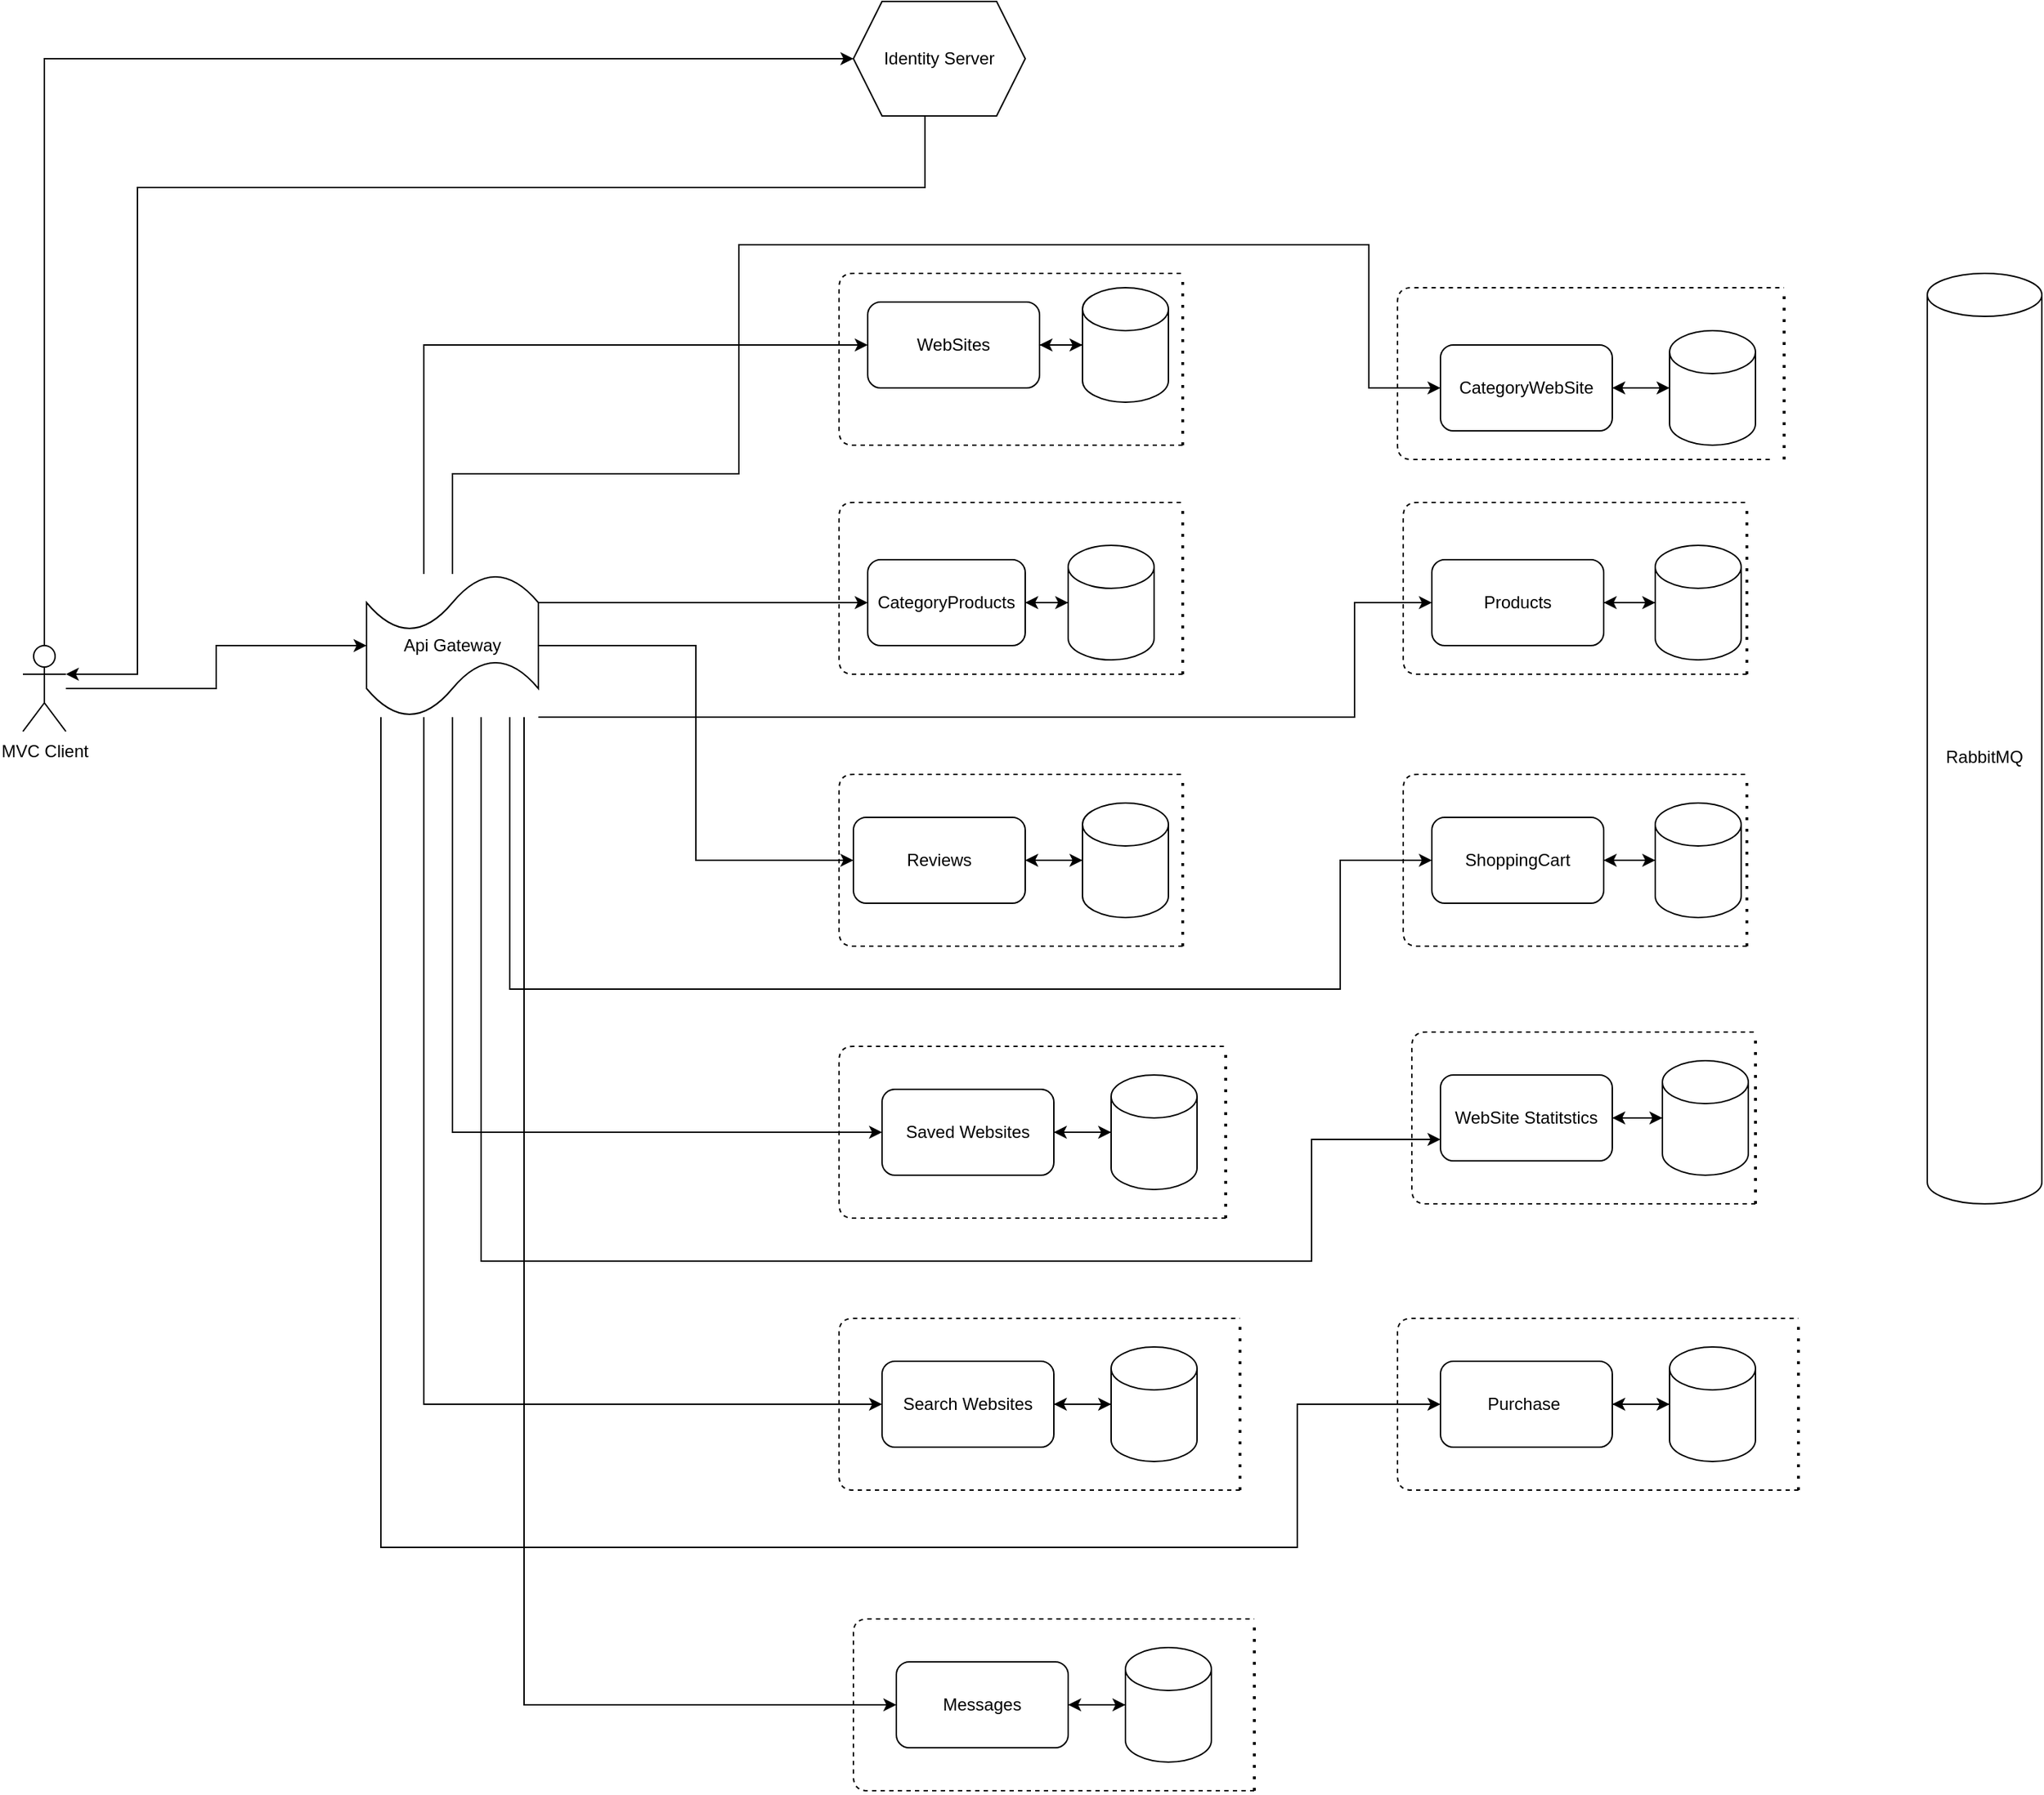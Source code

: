 <mxfile version="15.4.0" type="device"><diagram id="lKFwcA-vdjR9ejkjSFIy" name="Page-1"><mxGraphModel dx="1086" dy="1898" grid="1" gridSize="10" guides="1" tooltips="1" connect="1" arrows="1" fold="1" page="1" pageScale="1" pageWidth="850" pageHeight="1100" math="0" shadow="0"><root><mxCell id="0"/><mxCell id="1" parent="0"/><mxCell id="TrTaZKfVI_d9buG0kNOe-13" style="edgeStyle=orthogonalEdgeStyle;rounded=0;orthogonalLoop=1;jettySize=auto;html=1;" parent="1" source="-4qeNG0mzrpofmV6cpb--4" target="-4qeNG0mzrpofmV6cpb--17" edge="1"><mxGeometry relative="1" as="geometry"/></mxCell><mxCell id="-4qeNG0mzrpofmV6cpb--4" value="CategoryWebSite" style="rounded=1;whiteSpace=wrap;html=1;" parent="1" vertex="1"><mxGeometry x="1060" y="120" width="120" height="60" as="geometry"/></mxCell><mxCell id="tqNyUJOz73L2QqBxrC-Z-8" style="edgeStyle=orthogonalEdgeStyle;rounded=0;orthogonalLoop=1;jettySize=auto;html=1;entryX=0;entryY=0.5;entryDx=0;entryDy=0;entryPerimeter=0;" parent="1" source="-4qeNG0mzrpofmV6cpb--5" target="-4qeNG0mzrpofmV6cpb--16" edge="1"><mxGeometry relative="1" as="geometry"/></mxCell><mxCell id="-4qeNG0mzrpofmV6cpb--5" value="WebSites" style="rounded=1;whiteSpace=wrap;html=1;" parent="1" vertex="1"><mxGeometry x="660" y="90" width="120" height="60" as="geometry"/></mxCell><mxCell id="TrTaZKfVI_d9buG0kNOe-15" style="edgeStyle=orthogonalEdgeStyle;rounded=0;orthogonalLoop=1;jettySize=auto;html=1;entryX=0;entryY=0.5;entryDx=0;entryDy=0;entryPerimeter=0;" parent="1" source="-4qeNG0mzrpofmV6cpb--6" target="-4qeNG0mzrpofmV6cpb--18" edge="1"><mxGeometry relative="1" as="geometry"/></mxCell><mxCell id="-4qeNG0mzrpofmV6cpb--6" value="Products" style="rounded=1;whiteSpace=wrap;html=1;" parent="1" vertex="1"><mxGeometry x="1054" y="270" width="120" height="60" as="geometry"/></mxCell><mxCell id="tqNyUJOz73L2QqBxrC-Z-11" style="edgeStyle=orthogonalEdgeStyle;rounded=0;orthogonalLoop=1;jettySize=auto;html=1;exitX=1;exitY=0.5;exitDx=0;exitDy=0;entryX=1;entryY=0.5;entryDx=0;entryDy=0;" parent="1" source="-4qeNG0mzrpofmV6cpb--7" target="-4qeNG0mzrpofmV6cpb--7" edge="1"><mxGeometry relative="1" as="geometry"/></mxCell><mxCell id="tqNyUJOz73L2QqBxrC-Z-12" style="edgeStyle=orthogonalEdgeStyle;rounded=0;orthogonalLoop=1;jettySize=auto;html=1;entryX=0;entryY=0.5;entryDx=0;entryDy=0;entryPerimeter=0;" parent="1" source="-4qeNG0mzrpofmV6cpb--7" target="-4qeNG0mzrpofmV6cpb--21" edge="1"><mxGeometry relative="1" as="geometry"/></mxCell><mxCell id="-4qeNG0mzrpofmV6cpb--7" value="CategoryProducts" style="rounded=1;whiteSpace=wrap;html=1;" parent="1" vertex="1"><mxGeometry x="660" y="270" width="110" height="60" as="geometry"/></mxCell><mxCell id="TrTaZKfVI_d9buG0kNOe-17" style="edgeStyle=orthogonalEdgeStyle;rounded=0;orthogonalLoop=1;jettySize=auto;html=1;entryX=0;entryY=0.5;entryDx=0;entryDy=0;entryPerimeter=0;" parent="1" source="-4qeNG0mzrpofmV6cpb--9" target="-4qeNG0mzrpofmV6cpb--19" edge="1"><mxGeometry relative="1" as="geometry"/></mxCell><mxCell id="-4qeNG0mzrpofmV6cpb--9" value="ShoppingCart" style="rounded=1;whiteSpace=wrap;html=1;" parent="1" vertex="1"><mxGeometry x="1054" y="450" width="120" height="60" as="geometry"/></mxCell><mxCell id="TrTaZKfVI_d9buG0kNOe-10" style="edgeStyle=orthogonalEdgeStyle;rounded=0;orthogonalLoop=1;jettySize=auto;html=1;" parent="1" source="-4qeNG0mzrpofmV6cpb--10" target="-4qeNG0mzrpofmV6cpb--23" edge="1"><mxGeometry relative="1" as="geometry"/></mxCell><mxCell id="-4qeNG0mzrpofmV6cpb--10" value="Saved Websites" style="rounded=1;whiteSpace=wrap;html=1;" parent="1" vertex="1"><mxGeometry x="670" y="640" width="120" height="60" as="geometry"/></mxCell><mxCell id="TrTaZKfVI_d9buG0kNOe-19" style="edgeStyle=orthogonalEdgeStyle;rounded=0;orthogonalLoop=1;jettySize=auto;html=1;entryX=0;entryY=0.5;entryDx=0;entryDy=0;entryPerimeter=0;" parent="1" source="-4qeNG0mzrpofmV6cpb--12" target="-4qeNG0mzrpofmV6cpb--20" edge="1"><mxGeometry relative="1" as="geometry"/></mxCell><mxCell id="-4qeNG0mzrpofmV6cpb--12" value="WebSite Statitstics" style="rounded=1;whiteSpace=wrap;html=1;" parent="1" vertex="1"><mxGeometry x="1060" y="630" width="120" height="60" as="geometry"/></mxCell><mxCell id="tqNyUJOz73L2QqBxrC-Z-15" value="" style="edgeStyle=orthogonalEdgeStyle;rounded=0;orthogonalLoop=1;jettySize=auto;html=1;" parent="1" source="-4qeNG0mzrpofmV6cpb--13" target="-4qeNG0mzrpofmV6cpb--22" edge="1"><mxGeometry relative="1" as="geometry"/></mxCell><mxCell id="-4qeNG0mzrpofmV6cpb--13" value="Reviews" style="rounded=1;whiteSpace=wrap;html=1;" parent="1" vertex="1"><mxGeometry x="650" y="450" width="120" height="60" as="geometry"/></mxCell><mxCell id="tqNyUJOz73L2QqBxrC-Z-9" style="edgeStyle=orthogonalEdgeStyle;rounded=0;orthogonalLoop=1;jettySize=auto;html=1;" parent="1" source="-4qeNG0mzrpofmV6cpb--16" target="-4qeNG0mzrpofmV6cpb--5" edge="1"><mxGeometry relative="1" as="geometry"/></mxCell><mxCell id="-4qeNG0mzrpofmV6cpb--16" value="" style="shape=cylinder3;whiteSpace=wrap;html=1;boundedLbl=1;backgroundOutline=1;size=15;" parent="1" vertex="1"><mxGeometry x="810" y="80" width="60" height="80" as="geometry"/></mxCell><mxCell id="TrTaZKfVI_d9buG0kNOe-14" style="edgeStyle=orthogonalEdgeStyle;rounded=0;orthogonalLoop=1;jettySize=auto;html=1;entryX=1;entryY=0.5;entryDx=0;entryDy=0;" parent="1" source="-4qeNG0mzrpofmV6cpb--17" target="-4qeNG0mzrpofmV6cpb--4" edge="1"><mxGeometry relative="1" as="geometry"/></mxCell><mxCell id="-4qeNG0mzrpofmV6cpb--17" value="" style="shape=cylinder3;whiteSpace=wrap;html=1;boundedLbl=1;backgroundOutline=1;size=15;" parent="1" vertex="1"><mxGeometry x="1220" y="110" width="60" height="80" as="geometry"/></mxCell><mxCell id="TrTaZKfVI_d9buG0kNOe-16" style="edgeStyle=orthogonalEdgeStyle;rounded=0;orthogonalLoop=1;jettySize=auto;html=1;entryX=1;entryY=0.5;entryDx=0;entryDy=0;" parent="1" source="-4qeNG0mzrpofmV6cpb--18" target="-4qeNG0mzrpofmV6cpb--6" edge="1"><mxGeometry relative="1" as="geometry"/></mxCell><mxCell id="-4qeNG0mzrpofmV6cpb--18" value="" style="shape=cylinder3;whiteSpace=wrap;html=1;boundedLbl=1;backgroundOutline=1;size=15;" parent="1" vertex="1"><mxGeometry x="1210" y="260" width="60" height="80" as="geometry"/></mxCell><mxCell id="TrTaZKfVI_d9buG0kNOe-18" style="edgeStyle=orthogonalEdgeStyle;rounded=0;orthogonalLoop=1;jettySize=auto;html=1;entryX=1;entryY=0.5;entryDx=0;entryDy=0;" parent="1" source="-4qeNG0mzrpofmV6cpb--19" target="-4qeNG0mzrpofmV6cpb--9" edge="1"><mxGeometry relative="1" as="geometry"/></mxCell><mxCell id="-4qeNG0mzrpofmV6cpb--19" value="" style="shape=cylinder3;whiteSpace=wrap;html=1;boundedLbl=1;backgroundOutline=1;size=15;" parent="1" vertex="1"><mxGeometry x="1210" y="440" width="60" height="80" as="geometry"/></mxCell><mxCell id="TrTaZKfVI_d9buG0kNOe-20" style="edgeStyle=orthogonalEdgeStyle;rounded=0;orthogonalLoop=1;jettySize=auto;html=1;entryX=1;entryY=0.5;entryDx=0;entryDy=0;" parent="1" source="-4qeNG0mzrpofmV6cpb--20" target="-4qeNG0mzrpofmV6cpb--12" edge="1"><mxGeometry relative="1" as="geometry"/></mxCell><mxCell id="-4qeNG0mzrpofmV6cpb--20" value="" style="shape=cylinder3;whiteSpace=wrap;html=1;boundedLbl=1;backgroundOutline=1;size=15;" parent="1" vertex="1"><mxGeometry x="1215" y="620" width="60" height="80" as="geometry"/></mxCell><mxCell id="tqNyUJOz73L2QqBxrC-Z-13" value="" style="edgeStyle=orthogonalEdgeStyle;rounded=0;orthogonalLoop=1;jettySize=auto;html=1;" parent="1" source="-4qeNG0mzrpofmV6cpb--21" target="-4qeNG0mzrpofmV6cpb--7" edge="1"><mxGeometry relative="1" as="geometry"/></mxCell><mxCell id="-4qeNG0mzrpofmV6cpb--21" value="" style="shape=cylinder3;whiteSpace=wrap;html=1;boundedLbl=1;backgroundOutline=1;size=15;" parent="1" vertex="1"><mxGeometry x="800" y="260" width="60" height="80" as="geometry"/></mxCell><mxCell id="TrTaZKfVI_d9buG0kNOe-5" style="edgeStyle=orthogonalEdgeStyle;rounded=0;orthogonalLoop=1;jettySize=auto;html=1;entryX=1;entryY=0.5;entryDx=0;entryDy=0;" parent="1" source="-4qeNG0mzrpofmV6cpb--22" target="-4qeNG0mzrpofmV6cpb--13" edge="1"><mxGeometry relative="1" as="geometry"/></mxCell><mxCell id="-4qeNG0mzrpofmV6cpb--22" value="" style="shape=cylinder3;whiteSpace=wrap;html=1;boundedLbl=1;backgroundOutline=1;size=15;" parent="1" vertex="1"><mxGeometry x="810" y="440" width="60" height="80" as="geometry"/></mxCell><mxCell id="TrTaZKfVI_d9buG0kNOe-11" style="edgeStyle=orthogonalEdgeStyle;rounded=0;orthogonalLoop=1;jettySize=auto;html=1;" parent="1" source="-4qeNG0mzrpofmV6cpb--23" edge="1"><mxGeometry relative="1" as="geometry"><mxPoint x="790" y="670" as="targetPoint"/></mxGeometry></mxCell><mxCell id="-4qeNG0mzrpofmV6cpb--23" value="" style="shape=cylinder3;whiteSpace=wrap;html=1;boundedLbl=1;backgroundOutline=1;size=15;" parent="1" vertex="1"><mxGeometry x="830" y="630" width="60" height="80" as="geometry"/></mxCell><mxCell id="tqNyUJOz73L2QqBxrC-Z-7" style="edgeStyle=orthogonalEdgeStyle;rounded=0;orthogonalLoop=1;jettySize=auto;html=1;entryX=0;entryY=0.5;entryDx=0;entryDy=0;" parent="1" source="-4qeNG0mzrpofmV6cpb--25" target="-4qeNG0mzrpofmV6cpb--5" edge="1"><mxGeometry relative="1" as="geometry"><Array as="points"><mxPoint x="350" y="120"/></Array></mxGeometry></mxCell><mxCell id="tqNyUJOz73L2QqBxrC-Z-10" style="edgeStyle=orthogonalEdgeStyle;rounded=0;orthogonalLoop=1;jettySize=auto;html=1;entryX=0;entryY=0.5;entryDx=0;entryDy=0;" parent="1" source="-4qeNG0mzrpofmV6cpb--25" target="-4qeNG0mzrpofmV6cpb--7" edge="1"><mxGeometry relative="1" as="geometry"><Array as="points"><mxPoint x="490" y="300"/><mxPoint x="490" y="300"/></Array></mxGeometry></mxCell><mxCell id="tqNyUJOz73L2QqBxrC-Z-14" style="edgeStyle=orthogonalEdgeStyle;rounded=0;orthogonalLoop=1;jettySize=auto;html=1;entryX=0;entryY=0.5;entryDx=0;entryDy=0;" parent="1" source="-4qeNG0mzrpofmV6cpb--25" target="-4qeNG0mzrpofmV6cpb--13" edge="1"><mxGeometry relative="1" as="geometry"/></mxCell><mxCell id="w0YfLfykk6aP6Qpqxg9p-1" style="edgeStyle=orthogonalEdgeStyle;rounded=0;orthogonalLoop=1;jettySize=auto;html=1;" parent="1" source="-4qeNG0mzrpofmV6cpb--25" target="-4qeNG0mzrpofmV6cpb--10" edge="1"><mxGeometry relative="1" as="geometry"><Array as="points"><mxPoint x="370" y="670"/></Array></mxGeometry></mxCell><mxCell id="TrTaZKfVI_d9buG0kNOe-7" style="edgeStyle=orthogonalEdgeStyle;rounded=0;orthogonalLoop=1;jettySize=auto;html=1;entryX=0;entryY=0.5;entryDx=0;entryDy=0;" parent="1" source="-4qeNG0mzrpofmV6cpb--25" target="TrTaZKfVI_d9buG0kNOe-1" edge="1"><mxGeometry relative="1" as="geometry"><Array as="points"><mxPoint x="350" y="860"/></Array></mxGeometry></mxCell><mxCell id="TrTaZKfVI_d9buG0kNOe-12" style="edgeStyle=orthogonalEdgeStyle;rounded=0;orthogonalLoop=1;jettySize=auto;html=1;entryX=0;entryY=0.5;entryDx=0;entryDy=0;" parent="1" source="-4qeNG0mzrpofmV6cpb--25" target="-4qeNG0mzrpofmV6cpb--4" edge="1"><mxGeometry relative="1" as="geometry"><Array as="points"><mxPoint x="370" y="210"/><mxPoint x="570" y="210"/><mxPoint x="570" y="50"/><mxPoint x="1010" y="50"/><mxPoint x="1010" y="150"/></Array></mxGeometry></mxCell><mxCell id="TrTaZKfVI_d9buG0kNOe-21" style="edgeStyle=orthogonalEdgeStyle;rounded=0;orthogonalLoop=1;jettySize=auto;html=1;entryX=0;entryY=0.5;entryDx=0;entryDy=0;" parent="1" source="-4qeNG0mzrpofmV6cpb--25" target="-4qeNG0mzrpofmV6cpb--6" edge="1"><mxGeometry relative="1" as="geometry"><Array as="points"><mxPoint x="1000" y="380"/><mxPoint x="1000" y="300"/></Array></mxGeometry></mxCell><mxCell id="TrTaZKfVI_d9buG0kNOe-22" style="edgeStyle=orthogonalEdgeStyle;rounded=0;orthogonalLoop=1;jettySize=auto;html=1;entryX=0;entryY=0.5;entryDx=0;entryDy=0;" parent="1" source="-4qeNG0mzrpofmV6cpb--25" target="-4qeNG0mzrpofmV6cpb--9" edge="1"><mxGeometry relative="1" as="geometry"><Array as="points"><mxPoint x="410" y="570"/><mxPoint x="990" y="570"/><mxPoint x="990" y="480"/></Array></mxGeometry></mxCell><mxCell id="TrTaZKfVI_d9buG0kNOe-23" style="edgeStyle=orthogonalEdgeStyle;rounded=0;orthogonalLoop=1;jettySize=auto;html=1;entryX=0;entryY=0.75;entryDx=0;entryDy=0;" parent="1" source="-4qeNG0mzrpofmV6cpb--25" target="-4qeNG0mzrpofmV6cpb--12" edge="1"><mxGeometry relative="1" as="geometry"><Array as="points"><mxPoint x="390" y="760"/><mxPoint x="970" y="760"/><mxPoint x="970" y="675"/></Array></mxGeometry></mxCell><mxCell id="KT9p7n0X72zuNTE1Ntd3-7" style="edgeStyle=orthogonalEdgeStyle;rounded=0;orthogonalLoop=1;jettySize=auto;html=1;entryX=0;entryY=0.5;entryDx=0;entryDy=0;" parent="1" source="-4qeNG0mzrpofmV6cpb--25" target="KT9p7n0X72zuNTE1Ntd3-2" edge="1"><mxGeometry relative="1" as="geometry"><Array as="points"><mxPoint x="320" y="960"/><mxPoint x="960" y="960"/><mxPoint x="960" y="860"/></Array></mxGeometry></mxCell><mxCell id="KT9p7n0X72zuNTE1Ntd3-14" style="edgeStyle=orthogonalEdgeStyle;rounded=0;orthogonalLoop=1;jettySize=auto;html=1;entryX=0;entryY=0.5;entryDx=0;entryDy=0;" parent="1" source="-4qeNG0mzrpofmV6cpb--25" target="KT9p7n0X72zuNTE1Ntd3-9" edge="1"><mxGeometry relative="1" as="geometry"><Array as="points"><mxPoint x="420" y="1070"/></Array></mxGeometry></mxCell><mxCell id="-4qeNG0mzrpofmV6cpb--25" value="Api Gateway" style="shape=tape;whiteSpace=wrap;html=1;" parent="1" vertex="1"><mxGeometry x="310" y="280" width="120" height="100" as="geometry"/></mxCell><mxCell id="-4qeNG0mzrpofmV6cpb--31" style="edgeStyle=orthogonalEdgeStyle;rounded=0;orthogonalLoop=1;jettySize=auto;html=1;" parent="1" source="-4qeNG0mzrpofmV6cpb--26" target="-4qeNG0mzrpofmV6cpb--30" edge="1"><mxGeometry relative="1" as="geometry"><Array as="points"><mxPoint x="85" y="-80"/></Array></mxGeometry></mxCell><mxCell id="-4qeNG0mzrpofmV6cpb--32" style="edgeStyle=orthogonalEdgeStyle;rounded=0;orthogonalLoop=1;jettySize=auto;html=1;entryX=0;entryY=0.5;entryDx=0;entryDy=0;entryPerimeter=0;" parent="1" source="-4qeNG0mzrpofmV6cpb--26" target="-4qeNG0mzrpofmV6cpb--25" edge="1"><mxGeometry relative="1" as="geometry"/></mxCell><mxCell id="-4qeNG0mzrpofmV6cpb--26" value="MVC Client&lt;br&gt;" style="shape=umlActor;verticalLabelPosition=bottom;verticalAlign=top;html=1;outlineConnect=0;" parent="1" vertex="1"><mxGeometry x="70" y="330" width="30" height="60" as="geometry"/></mxCell><mxCell id="-4qeNG0mzrpofmV6cpb--60" style="edgeStyle=orthogonalEdgeStyle;rounded=0;orthogonalLoop=1;jettySize=auto;html=1;entryX=1;entryY=0.333;entryDx=0;entryDy=0;entryPerimeter=0;" parent="1" source="-4qeNG0mzrpofmV6cpb--30" target="-4qeNG0mzrpofmV6cpb--26" edge="1"><mxGeometry relative="1" as="geometry"><Array as="points"><mxPoint x="700" y="10"/><mxPoint x="150" y="10"/><mxPoint x="150" y="350"/></Array></mxGeometry></mxCell><mxCell id="-4qeNG0mzrpofmV6cpb--30" value="&lt;span&gt;Identity Server&lt;/span&gt;" style="shape=hexagon;perimeter=hexagonPerimeter2;whiteSpace=wrap;html=1;fixedSize=1;" parent="1" vertex="1"><mxGeometry x="650" y="-120" width="120" height="80" as="geometry"/></mxCell><mxCell id="-4qeNG0mzrpofmV6cpb--34" value="" style="endArrow=none;dashed=1;html=1;dashPattern=1 3;strokeWidth=2;" parent="1" edge="1"><mxGeometry width="50" height="50" relative="1" as="geometry"><mxPoint x="1274" y="350" as="sourcePoint"/><mxPoint x="1274" y="230" as="targetPoint"/></mxGeometry></mxCell><mxCell id="-4qeNG0mzrpofmV6cpb--40" value="" style="endArrow=none;dashed=1;html=1;dashPattern=1 3;strokeWidth=2;" parent="1" edge="1"><mxGeometry width="50" height="50" relative="1" as="geometry"><mxPoint x="880" y="350" as="sourcePoint"/><mxPoint x="880" y="230" as="targetPoint"/></mxGeometry></mxCell><mxCell id="-4qeNG0mzrpofmV6cpb--43" value="" style="endArrow=none;dashed=1;html=1;dashPattern=1 3;strokeWidth=2;" parent="1" edge="1"><mxGeometry width="50" height="50" relative="1" as="geometry"><mxPoint x="1300" y="200" as="sourcePoint"/><mxPoint x="1300" y="80" as="targetPoint"/></mxGeometry></mxCell><mxCell id="-4qeNG0mzrpofmV6cpb--46" value="" style="endArrow=none;dashed=1;html=1;dashPattern=1 3;strokeWidth=2;" parent="1" edge="1"><mxGeometry width="50" height="50" relative="1" as="geometry"><mxPoint x="1274" y="540" as="sourcePoint"/><mxPoint x="1274" y="420" as="targetPoint"/></mxGeometry></mxCell><mxCell id="-4qeNG0mzrpofmV6cpb--47" value="" style="endArrow=none;dashed=1;html=1;" parent="1" edge="1"><mxGeometry width="50" height="50" relative="1" as="geometry"><mxPoint x="1274" y="350" as="sourcePoint"/><mxPoint x="1274" y="230" as="targetPoint"/><Array as="points"><mxPoint x="1034" y="350"/><mxPoint x="1034" y="230"/><mxPoint x="1174" y="230"/></Array></mxGeometry></mxCell><mxCell id="-4qeNG0mzrpofmV6cpb--48" value="" style="endArrow=none;dashed=1;html=1;" parent="1" edge="1"><mxGeometry width="50" height="50" relative="1" as="geometry"><mxPoint x="880" y="350" as="sourcePoint"/><mxPoint x="880" y="230" as="targetPoint"/><Array as="points"><mxPoint x="640" y="350"/><mxPoint x="640" y="280"/><mxPoint x="640" y="230"/><mxPoint x="780" y="230"/></Array></mxGeometry></mxCell><mxCell id="-4qeNG0mzrpofmV6cpb--49" value="" style="endArrow=none;dashed=1;html=1;dashPattern=1 3;strokeWidth=2;" parent="1" edge="1"><mxGeometry width="50" height="50" relative="1" as="geometry"><mxPoint x="1280" y="720" as="sourcePoint"/><mxPoint x="1280" y="600" as="targetPoint"/></mxGeometry></mxCell><mxCell id="-4qeNG0mzrpofmV6cpb--51" value="" style="endArrow=none;dashed=1;html=1;" parent="1" edge="1"><mxGeometry width="50" height="50" relative="1" as="geometry"><mxPoint x="1274" y="540" as="sourcePoint"/><mxPoint x="1274" y="420" as="targetPoint"/><Array as="points"><mxPoint x="1034" y="540"/><mxPoint x="1034" y="420"/><mxPoint x="1174" y="420"/></Array></mxGeometry></mxCell><mxCell id="-4qeNG0mzrpofmV6cpb--52" value="" style="endArrow=none;dashed=1;html=1;dashPattern=1 3;strokeWidth=2;" parent="1" edge="1"><mxGeometry width="50" height="50" relative="1" as="geometry"><mxPoint x="910" y="730" as="sourcePoint"/><mxPoint x="910" y="610" as="targetPoint"/></mxGeometry></mxCell><mxCell id="-4qeNG0mzrpofmV6cpb--53" value="" style="endArrow=none;dashed=1;html=1;" parent="1" edge="1"><mxGeometry width="50" height="50" relative="1" as="geometry"><mxPoint x="1280" y="720" as="sourcePoint"/><mxPoint x="1280" y="600" as="targetPoint"/><Array as="points"><mxPoint x="1040" y="720"/><mxPoint x="1040" y="600"/><mxPoint x="1180" y="600"/></Array></mxGeometry></mxCell><mxCell id="-4qeNG0mzrpofmV6cpb--54" value="" style="endArrow=none;dashed=1;html=1;" parent="1" edge="1"><mxGeometry width="50" height="50" relative="1" as="geometry"><mxPoint x="1290" y="200" as="sourcePoint"/><mxPoint x="1300" y="80" as="targetPoint"/><Array as="points"><mxPoint x="1030" y="200"/><mxPoint x="1030" y="80"/><mxPoint x="1170" y="80"/></Array></mxGeometry></mxCell><mxCell id="-4qeNG0mzrpofmV6cpb--55" value="" style="endArrow=none;dashed=1;html=1;dashPattern=1 3;strokeWidth=2;" parent="1" edge="1"><mxGeometry width="50" height="50" relative="1" as="geometry"><mxPoint x="880" y="540" as="sourcePoint"/><mxPoint x="880" y="420" as="targetPoint"/></mxGeometry></mxCell><mxCell id="-4qeNG0mzrpofmV6cpb--56" value="" style="endArrow=none;dashed=1;html=1;" parent="1" edge="1"><mxGeometry width="50" height="50" relative="1" as="geometry"><mxPoint x="880" y="540" as="sourcePoint"/><mxPoint x="880" y="420" as="targetPoint"/><Array as="points"><mxPoint x="640" y="540"/><mxPoint x="640" y="420"/><mxPoint x="780" y="420"/></Array></mxGeometry></mxCell><mxCell id="-4qeNG0mzrpofmV6cpb--57" value="" style="endArrow=none;dashed=1;html=1;" parent="1" edge="1"><mxGeometry width="50" height="50" relative="1" as="geometry"><mxPoint x="910" y="730" as="sourcePoint"/><mxPoint x="910" y="610" as="targetPoint"/><Array as="points"><mxPoint x="640" y="730"/><mxPoint x="640" y="610"/><mxPoint x="780" y="610"/></Array></mxGeometry></mxCell><mxCell id="-4qeNG0mzrpofmV6cpb--58" value="" style="endArrow=none;dashed=1;html=1;dashPattern=1 3;strokeWidth=2;" parent="1" edge="1"><mxGeometry width="50" height="50" relative="1" as="geometry"><mxPoint x="880" y="190" as="sourcePoint"/><mxPoint x="880" y="70" as="targetPoint"/></mxGeometry></mxCell><mxCell id="-4qeNG0mzrpofmV6cpb--59" value="" style="endArrow=none;dashed=1;html=1;" parent="1" edge="1"><mxGeometry width="50" height="50" relative="1" as="geometry"><mxPoint x="880" y="190" as="sourcePoint"/><mxPoint x="880" y="70" as="targetPoint"/><Array as="points"><mxPoint x="640" y="190"/><mxPoint x="640" y="70"/><mxPoint x="780" y="70"/></Array></mxGeometry></mxCell><mxCell id="-4qeNG0mzrpofmV6cpb--61" value="RabbitMQ" style="shape=cylinder3;whiteSpace=wrap;html=1;boundedLbl=1;backgroundOutline=1;size=15;" parent="1" vertex="1"><mxGeometry x="1400" y="70" width="80" height="650" as="geometry"/></mxCell><mxCell id="TrTaZKfVI_d9buG0kNOe-8" style="edgeStyle=orthogonalEdgeStyle;rounded=0;orthogonalLoop=1;jettySize=auto;html=1;entryX=0;entryY=0.5;entryDx=0;entryDy=0;entryPerimeter=0;" parent="1" source="TrTaZKfVI_d9buG0kNOe-1" target="TrTaZKfVI_d9buG0kNOe-2" edge="1"><mxGeometry relative="1" as="geometry"/></mxCell><mxCell id="TrTaZKfVI_d9buG0kNOe-1" value="Search Websites" style="rounded=1;whiteSpace=wrap;html=1;" parent="1" vertex="1"><mxGeometry x="670" y="830" width="120" height="60" as="geometry"/></mxCell><mxCell id="TrTaZKfVI_d9buG0kNOe-9" style="edgeStyle=orthogonalEdgeStyle;rounded=0;orthogonalLoop=1;jettySize=auto;html=1;" parent="1" source="TrTaZKfVI_d9buG0kNOe-2" edge="1"><mxGeometry relative="1" as="geometry"><mxPoint x="790" y="860" as="targetPoint"/></mxGeometry></mxCell><mxCell id="TrTaZKfVI_d9buG0kNOe-2" value="" style="shape=cylinder3;whiteSpace=wrap;html=1;boundedLbl=1;backgroundOutline=1;size=15;" parent="1" vertex="1"><mxGeometry x="830" y="820" width="60" height="80" as="geometry"/></mxCell><mxCell id="TrTaZKfVI_d9buG0kNOe-3" value="" style="endArrow=none;dashed=1;html=1;dashPattern=1 3;strokeWidth=2;" parent="1" edge="1"><mxGeometry width="50" height="50" relative="1" as="geometry"><mxPoint x="920" y="920" as="sourcePoint"/><mxPoint x="920" y="800" as="targetPoint"/></mxGeometry></mxCell><mxCell id="TrTaZKfVI_d9buG0kNOe-4" value="" style="endArrow=none;dashed=1;html=1;" parent="1" edge="1"><mxGeometry width="50" height="50" relative="1" as="geometry"><mxPoint x="920" y="920" as="sourcePoint"/><mxPoint x="920" y="800" as="targetPoint"/><Array as="points"><mxPoint x="640" y="920"/><mxPoint x="640" y="800"/><mxPoint x="780" y="800"/></Array></mxGeometry></mxCell><mxCell id="KT9p7n0X72zuNTE1Ntd3-1" style="edgeStyle=orthogonalEdgeStyle;rounded=0;orthogonalLoop=1;jettySize=auto;html=1;entryX=0;entryY=0.5;entryDx=0;entryDy=0;entryPerimeter=0;" parent="1" source="KT9p7n0X72zuNTE1Ntd3-2" target="KT9p7n0X72zuNTE1Ntd3-4" edge="1"><mxGeometry relative="1" as="geometry"/></mxCell><mxCell id="KT9p7n0X72zuNTE1Ntd3-2" value="Purchase&amp;nbsp;" style="rounded=1;whiteSpace=wrap;html=1;" parent="1" vertex="1"><mxGeometry x="1060" y="830" width="120" height="60" as="geometry"/></mxCell><mxCell id="KT9p7n0X72zuNTE1Ntd3-3" style="edgeStyle=orthogonalEdgeStyle;rounded=0;orthogonalLoop=1;jettySize=auto;html=1;" parent="1" source="KT9p7n0X72zuNTE1Ntd3-4" edge="1"><mxGeometry relative="1" as="geometry"><mxPoint x="1180" y="860" as="targetPoint"/></mxGeometry></mxCell><mxCell id="KT9p7n0X72zuNTE1Ntd3-4" value="" style="shape=cylinder3;whiteSpace=wrap;html=1;boundedLbl=1;backgroundOutline=1;size=15;" parent="1" vertex="1"><mxGeometry x="1220" y="820" width="60" height="80" as="geometry"/></mxCell><mxCell id="KT9p7n0X72zuNTE1Ntd3-5" value="" style="endArrow=none;dashed=1;html=1;dashPattern=1 3;strokeWidth=2;" parent="1" edge="1"><mxGeometry width="50" height="50" relative="1" as="geometry"><mxPoint x="1310" y="920" as="sourcePoint"/><mxPoint x="1310" y="800" as="targetPoint"/></mxGeometry></mxCell><mxCell id="KT9p7n0X72zuNTE1Ntd3-6" value="" style="endArrow=none;dashed=1;html=1;" parent="1" edge="1"><mxGeometry width="50" height="50" relative="1" as="geometry"><mxPoint x="1310" y="920" as="sourcePoint"/><mxPoint x="1310" y="800" as="targetPoint"/><Array as="points"><mxPoint x="1030" y="920"/><mxPoint x="1030" y="800"/><mxPoint x="1170" y="800"/></Array></mxGeometry></mxCell><mxCell id="KT9p7n0X72zuNTE1Ntd3-8" style="edgeStyle=orthogonalEdgeStyle;rounded=0;orthogonalLoop=1;jettySize=auto;html=1;entryX=0;entryY=0.5;entryDx=0;entryDy=0;entryPerimeter=0;" parent="1" source="KT9p7n0X72zuNTE1Ntd3-9" target="KT9p7n0X72zuNTE1Ntd3-11" edge="1"><mxGeometry relative="1" as="geometry"/></mxCell><mxCell id="KT9p7n0X72zuNTE1Ntd3-9" value="Messages" style="rounded=1;whiteSpace=wrap;html=1;" parent="1" vertex="1"><mxGeometry x="680" y="1040" width="120" height="60" as="geometry"/></mxCell><mxCell id="KT9p7n0X72zuNTE1Ntd3-10" style="edgeStyle=orthogonalEdgeStyle;rounded=0;orthogonalLoop=1;jettySize=auto;html=1;" parent="1" source="KT9p7n0X72zuNTE1Ntd3-11" edge="1"><mxGeometry relative="1" as="geometry"><mxPoint x="800" y="1070" as="targetPoint"/></mxGeometry></mxCell><mxCell id="KT9p7n0X72zuNTE1Ntd3-11" value="" style="shape=cylinder3;whiteSpace=wrap;html=1;boundedLbl=1;backgroundOutline=1;size=15;" parent="1" vertex="1"><mxGeometry x="840" y="1030" width="60" height="80" as="geometry"/></mxCell><mxCell id="KT9p7n0X72zuNTE1Ntd3-12" value="" style="endArrow=none;dashed=1;html=1;dashPattern=1 3;strokeWidth=2;" parent="1" edge="1"><mxGeometry width="50" height="50" relative="1" as="geometry"><mxPoint x="930" y="1130" as="sourcePoint"/><mxPoint x="930" y="1010" as="targetPoint"/></mxGeometry></mxCell><mxCell id="KT9p7n0X72zuNTE1Ntd3-13" value="" style="endArrow=none;dashed=1;html=1;" parent="1" edge="1"><mxGeometry width="50" height="50" relative="1" as="geometry"><mxPoint x="930" y="1130" as="sourcePoint"/><mxPoint x="930" y="1010" as="targetPoint"/><Array as="points"><mxPoint x="650" y="1130"/><mxPoint x="650" y="1010"/><mxPoint x="790" y="1010"/></Array></mxGeometry></mxCell></root></mxGraphModel></diagram></mxfile>